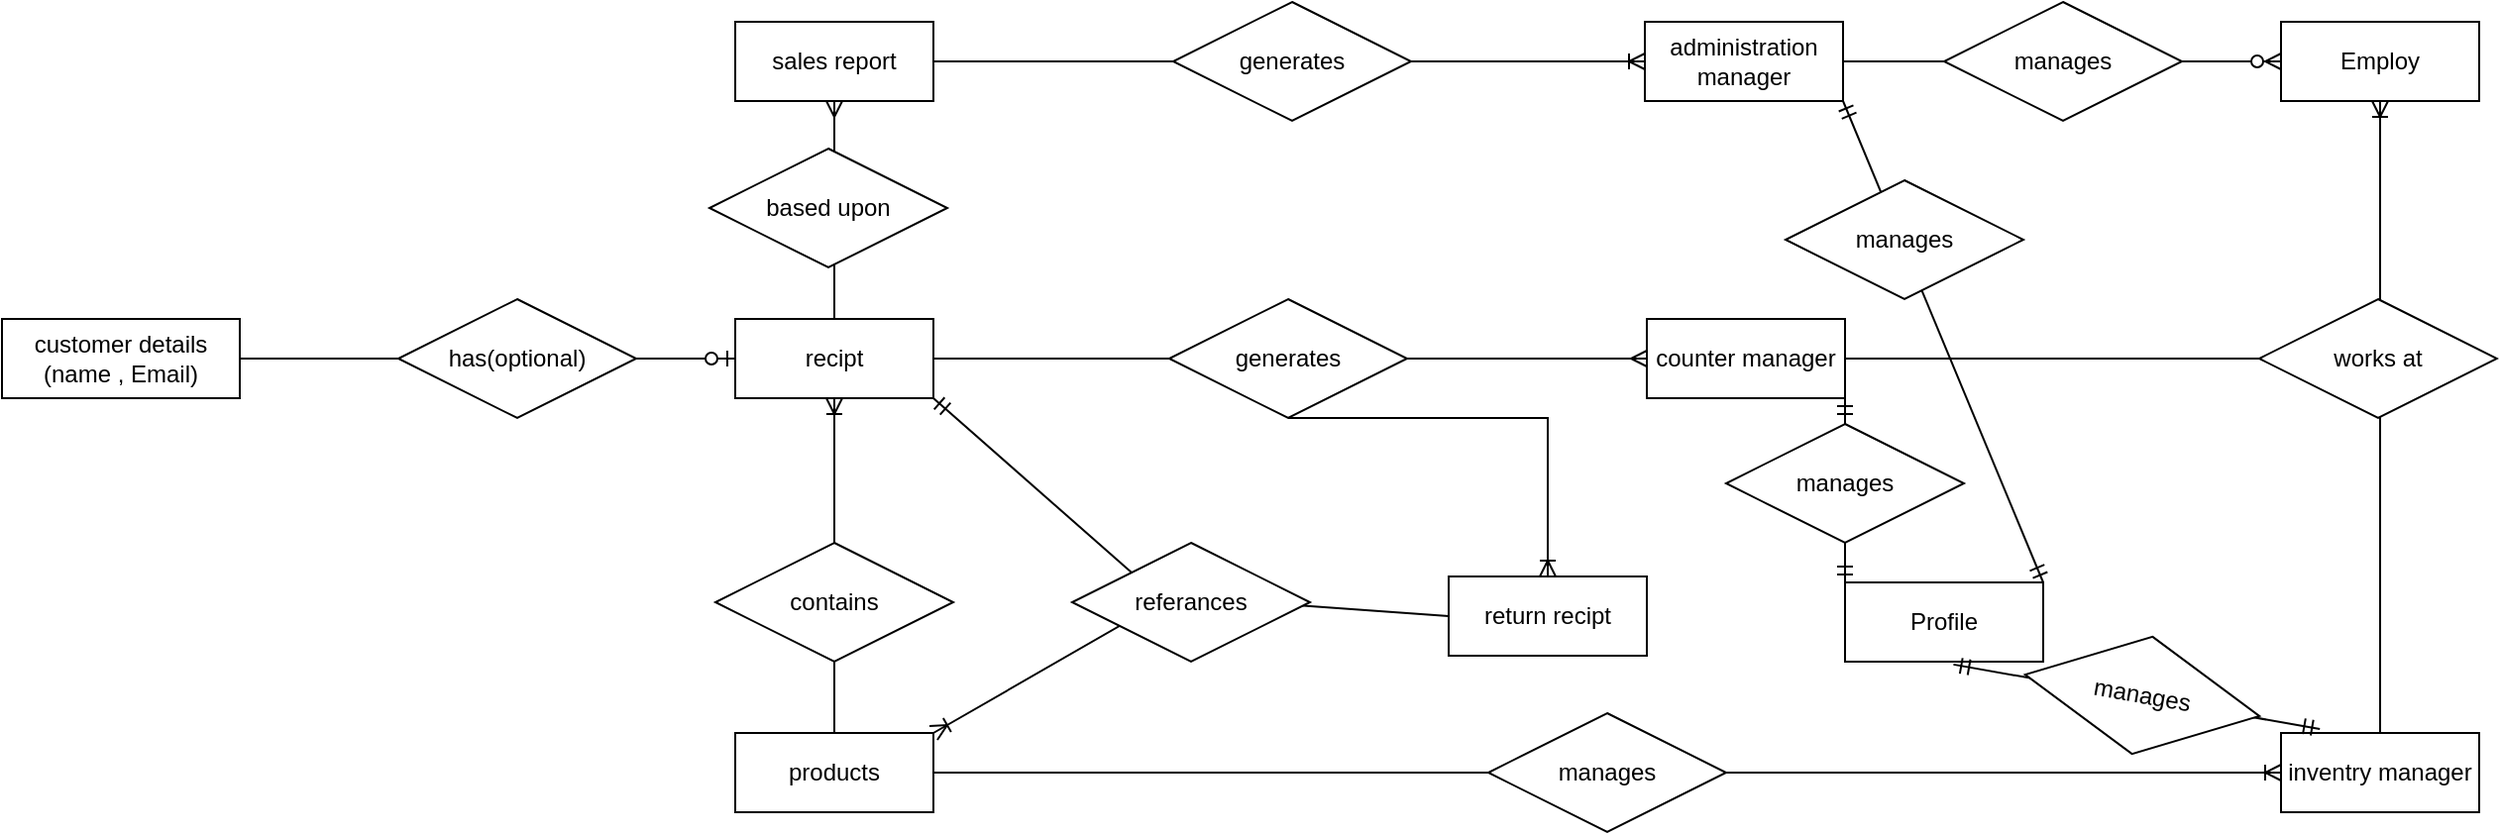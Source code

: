 <mxfile version="23.1.5" type="device" pages="2">
  <diagram name="Page-1" id="dr0nRMnQFfsc7BtBVHX9">
    <mxGraphModel dx="2200" dy="650" grid="1" gridSize="10" guides="1" tooltips="1" connect="1" arrows="1" fold="1" page="1" pageScale="1" pageWidth="1100" pageHeight="850" math="0" shadow="0">
      <root>
        <mxCell id="0" />
        <mxCell id="1" parent="0" />
        <mxCell id="MNmEpuUBvtnr01k2mFt3-1" value="sales report" style="whiteSpace=wrap;html=1;align=center;" parent="1" vertex="1">
          <mxGeometry x="80" y="200" width="100" height="40" as="geometry" />
        </mxCell>
        <mxCell id="MNmEpuUBvtnr01k2mFt3-3" value="administration manager" style="whiteSpace=wrap;html=1;align=center;" parent="1" vertex="1">
          <mxGeometry x="539" y="200" width="100" height="40" as="geometry" />
        </mxCell>
        <mxCell id="YeyGVsiQgMAGw64VH3wT-1" value="" style="edgeStyle=entityRelationEdgeStyle;fontSize=12;html=1;endArrow=ERoneToMany;rounded=0;exitX=1;exitY=0.5;exitDx=0;exitDy=0;entryX=0;entryY=0.5;entryDx=0;entryDy=0;" parent="1" source="MNmEpuUBvtnr01k2mFt3-1" target="MNmEpuUBvtnr01k2mFt3-3" edge="1">
          <mxGeometry width="100" height="100" relative="1" as="geometry">
            <mxPoint x="500" y="390" as="sourcePoint" />
            <mxPoint x="600" y="290" as="targetPoint" />
          </mxGeometry>
        </mxCell>
        <mxCell id="MNmEpuUBvtnr01k2mFt3-2" value="generates" style="shape=rhombus;perimeter=rhombusPerimeter;whiteSpace=wrap;html=1;align=center;" parent="1" vertex="1">
          <mxGeometry x="301" y="190" width="120" height="60" as="geometry" />
        </mxCell>
        <mxCell id="YeyGVsiQgMAGw64VH3wT-2" value="Employ" style="whiteSpace=wrap;html=1;align=center;" parent="1" vertex="1">
          <mxGeometry x="860" y="200" width="100" height="40" as="geometry" />
        </mxCell>
        <mxCell id="YeyGVsiQgMAGw64VH3wT-15" style="edgeStyle=orthogonalEdgeStyle;rounded=0;orthogonalLoop=1;jettySize=auto;html=1;entryX=0;entryY=0.5;entryDx=0;entryDy=0;endArrow=none;endFill=0;" parent="1" source="YeyGVsiQgMAGw64VH3wT-4" target="YeyGVsiQgMAGw64VH3wT-3" edge="1">
          <mxGeometry relative="1" as="geometry" />
        </mxCell>
        <mxCell id="YeyGVsiQgMAGw64VH3wT-4" value="counter manager" style="whiteSpace=wrap;html=1;align=center;" parent="1" vertex="1">
          <mxGeometry x="540" y="350" width="100" height="40" as="geometry" />
        </mxCell>
        <mxCell id="YeyGVsiQgMAGw64VH3wT-5" value="inventry manager" style="whiteSpace=wrap;html=1;align=center;" parent="1" vertex="1">
          <mxGeometry x="860" y="559" width="100" height="40" as="geometry" />
        </mxCell>
        <mxCell id="YeyGVsiQgMAGw64VH3wT-7" value="" style="edgeStyle=entityRelationEdgeStyle;fontSize=12;html=1;endArrow=ERzeroToMany;endFill=1;rounded=0;exitX=1;exitY=0.5;exitDx=0;exitDy=0;entryX=0;entryY=0.5;entryDx=0;entryDy=0;" parent="1" source="MNmEpuUBvtnr01k2mFt3-3" target="YeyGVsiQgMAGw64VH3wT-2" edge="1">
          <mxGeometry width="100" height="100" relative="1" as="geometry">
            <mxPoint x="650" y="300" as="sourcePoint" />
            <mxPoint x="750" y="200" as="targetPoint" />
          </mxGeometry>
        </mxCell>
        <mxCell id="YeyGVsiQgMAGw64VH3wT-6" value="manages" style="shape=rhombus;perimeter=rhombusPerimeter;whiteSpace=wrap;html=1;align=center;" parent="1" vertex="1">
          <mxGeometry x="690" y="190" width="120" height="60" as="geometry" />
        </mxCell>
        <mxCell id="YeyGVsiQgMAGw64VH3wT-13" value="" style="fontSize=12;html=1;endArrow=ERoneToMany;rounded=0;exitX=0.5;exitY=0;exitDx=0;exitDy=0;entryX=0.5;entryY=1;entryDx=0;entryDy=0;" parent="1" source="YeyGVsiQgMAGw64VH3wT-5" target="YeyGVsiQgMAGw64VH3wT-2" edge="1">
          <mxGeometry width="100" height="100" relative="1" as="geometry">
            <mxPoint x="670" y="440" as="sourcePoint" />
            <mxPoint x="770" y="340" as="targetPoint" />
          </mxGeometry>
        </mxCell>
        <mxCell id="YeyGVsiQgMAGw64VH3wT-3" value="works at" style="shape=rhombus;perimeter=rhombusPerimeter;whiteSpace=wrap;html=1;align=center;" parent="1" vertex="1">
          <mxGeometry x="849" y="340" width="120" height="60" as="geometry" />
        </mxCell>
        <mxCell id="YeyGVsiQgMAGw64VH3wT-16" value="recipt" style="whiteSpace=wrap;html=1;align=center;" parent="1" vertex="1">
          <mxGeometry x="80" y="350" width="100" height="40" as="geometry" />
        </mxCell>
        <mxCell id="YeyGVsiQgMAGw64VH3wT-18" value="" style="edgeStyle=entityRelationEdgeStyle;fontSize=12;html=1;endArrow=ERmany;rounded=0;exitX=1;exitY=0.5;exitDx=0;exitDy=0;entryX=0;entryY=0.5;entryDx=0;entryDy=0;" parent="1" source="YeyGVsiQgMAGw64VH3wT-16" target="YeyGVsiQgMAGw64VH3wT-4" edge="1">
          <mxGeometry width="100" height="100" relative="1" as="geometry">
            <mxPoint x="380" y="390" as="sourcePoint" />
            <mxPoint x="480" y="290" as="targetPoint" />
          </mxGeometry>
        </mxCell>
        <mxCell id="YeyGVsiQgMAGw64VH3wT-17" value="generates" style="shape=rhombus;perimeter=rhombusPerimeter;whiteSpace=wrap;html=1;align=center;" parent="1" vertex="1">
          <mxGeometry x="299" y="340" width="120" height="60" as="geometry" />
        </mxCell>
        <mxCell id="YeyGVsiQgMAGw64VH3wT-19" value="" style="fontSize=12;html=1;endArrow=ERmany;rounded=0;exitX=0.5;exitY=0;exitDx=0;exitDy=0;entryX=0.5;entryY=1;entryDx=0;entryDy=0;" parent="1" source="YeyGVsiQgMAGw64VH3wT-16" target="MNmEpuUBvtnr01k2mFt3-1" edge="1">
          <mxGeometry width="100" height="100" relative="1" as="geometry">
            <mxPoint x="380" y="390" as="sourcePoint" />
            <mxPoint x="480" y="290" as="targetPoint" />
          </mxGeometry>
        </mxCell>
        <mxCell id="YeyGVsiQgMAGw64VH3wT-20" value="based upon" style="shape=rhombus;perimeter=rhombusPerimeter;whiteSpace=wrap;html=1;align=center;" parent="1" vertex="1">
          <mxGeometry x="67" y="264" width="120" height="60" as="geometry" />
        </mxCell>
        <mxCell id="YeyGVsiQgMAGw64VH3wT-22" value="products" style="whiteSpace=wrap;html=1;align=center;" parent="1" vertex="1">
          <mxGeometry x="80" y="559" width="100" height="40" as="geometry" />
        </mxCell>
        <mxCell id="YeyGVsiQgMAGw64VH3wT-24" value="" style="edgeStyle=entityRelationEdgeStyle;fontSize=12;html=1;endArrow=ERoneToMany;rounded=0;exitX=1;exitY=0.5;exitDx=0;exitDy=0;" parent="1" source="YeyGVsiQgMAGw64VH3wT-22" target="YeyGVsiQgMAGw64VH3wT-5" edge="1">
          <mxGeometry width="100" height="100" relative="1" as="geometry">
            <mxPoint x="230" y="710" as="sourcePoint" />
            <mxPoint x="330" y="610" as="targetPoint" />
          </mxGeometry>
        </mxCell>
        <mxCell id="YeyGVsiQgMAGw64VH3wT-25" value="" style="fontSize=12;html=1;endArrow=ERoneToMany;rounded=0;exitX=0.5;exitY=0;exitDx=0;exitDy=0;entryX=0.5;entryY=1;entryDx=0;entryDy=0;" parent="1" source="YeyGVsiQgMAGw64VH3wT-22" target="YeyGVsiQgMAGw64VH3wT-16" edge="1">
          <mxGeometry width="100" height="100" relative="1" as="geometry">
            <mxPoint x="170" y="510" as="sourcePoint" />
            <mxPoint x="270" y="410" as="targetPoint" />
          </mxGeometry>
        </mxCell>
        <mxCell id="YeyGVsiQgMAGw64VH3wT-23" value="contains" style="shape=rhombus;perimeter=rhombusPerimeter;whiteSpace=wrap;html=1;align=center;" parent="1" vertex="1">
          <mxGeometry x="70" y="463" width="120" height="60" as="geometry" />
        </mxCell>
        <mxCell id="YeyGVsiQgMAGw64VH3wT-21" value="manages" style="shape=rhombus;perimeter=rhombusPerimeter;whiteSpace=wrap;html=1;align=center;" parent="1" vertex="1">
          <mxGeometry x="460" y="549" width="120" height="60" as="geometry" />
        </mxCell>
        <mxCell id="YeyGVsiQgMAGw64VH3wT-26" value="customer details (name , Email)" style="whiteSpace=wrap;html=1;align=center;" parent="1" vertex="1">
          <mxGeometry x="-290" y="350" width="120" height="40" as="geometry" />
        </mxCell>
        <mxCell id="YeyGVsiQgMAGw64VH3wT-30" value="" style="edgeStyle=entityRelationEdgeStyle;fontSize=12;html=1;endArrow=ERzeroToOne;endFill=1;rounded=0;exitX=1;exitY=0.5;exitDx=0;exitDy=0;" parent="1" source="YeyGVsiQgMAGw64VH3wT-26" target="YeyGVsiQgMAGw64VH3wT-16" edge="1">
          <mxGeometry width="100" height="100" relative="1" as="geometry">
            <mxPoint x="40" y="410" as="sourcePoint" />
            <mxPoint x="140" y="310" as="targetPoint" />
          </mxGeometry>
        </mxCell>
        <mxCell id="YeyGVsiQgMAGw64VH3wT-27" value="has(optional)" style="shape=rhombus;perimeter=rhombusPerimeter;whiteSpace=wrap;html=1;align=center;" parent="1" vertex="1">
          <mxGeometry x="-90" y="340" width="120" height="60" as="geometry" />
        </mxCell>
        <mxCell id="YeyGVsiQgMAGw64VH3wT-31" value="return recipt" style="whiteSpace=wrap;html=1;align=center;" parent="1" vertex="1">
          <mxGeometry x="440" y="480" width="100" height="40" as="geometry" />
        </mxCell>
        <mxCell id="YeyGVsiQgMAGw64VH3wT-32" value="" style="fontSize=12;html=1;endArrow=ERoneToMany;rounded=0;exitX=0.5;exitY=1;exitDx=0;exitDy=0;entryX=0.5;entryY=0;entryDx=0;entryDy=0;" parent="1" source="YeyGVsiQgMAGw64VH3wT-17" target="YeyGVsiQgMAGw64VH3wT-31" edge="1">
          <mxGeometry width="100" height="100" relative="1" as="geometry">
            <mxPoint x="490" y="520" as="sourcePoint" />
            <mxPoint x="590" y="420" as="targetPoint" />
            <Array as="points">
              <mxPoint x="490" y="400" />
            </Array>
          </mxGeometry>
        </mxCell>
        <mxCell id="YeyGVsiQgMAGw64VH3wT-35" value="" style="fontSize=12;html=1;endArrow=ERoneToMany;rounded=0;entryX=1;entryY=0;entryDx=0;entryDy=0;exitX=0;exitY=0.5;exitDx=0;exitDy=0;" parent="1" source="YeyGVsiQgMAGw64VH3wT-31" target="YeyGVsiQgMAGw64VH3wT-22" edge="1">
          <mxGeometry width="100" height="100" relative="1" as="geometry">
            <mxPoint x="360" y="580" as="sourcePoint" />
            <mxPoint x="320" y="400" as="targetPoint" />
            <Array as="points">
              <mxPoint x="300" y="490" />
            </Array>
          </mxGeometry>
        </mxCell>
        <mxCell id="YeyGVsiQgMAGw64VH3wT-33" value="referances" style="shape=rhombus;perimeter=rhombusPerimeter;whiteSpace=wrap;html=1;align=center;" parent="1" vertex="1">
          <mxGeometry x="250" y="463" width="120" height="60" as="geometry" />
        </mxCell>
        <mxCell id="YeyGVsiQgMAGw64VH3wT-36" value="" style="fontSize=12;html=1;endArrow=ERmandOne;rounded=0;entryX=1;entryY=1;entryDx=0;entryDy=0;exitX=0;exitY=0;exitDx=0;exitDy=0;" parent="1" source="YeyGVsiQgMAGw64VH3wT-33" target="YeyGVsiQgMAGw64VH3wT-16" edge="1">
          <mxGeometry width="100" height="100" relative="1" as="geometry">
            <mxPoint x="210" y="500" as="sourcePoint" />
            <mxPoint x="310" y="400" as="targetPoint" />
          </mxGeometry>
        </mxCell>
        <mxCell id="qRmOnNRsEm61_B-F_ahW-1" value="Profile" style="whiteSpace=wrap;html=1;align=center;" vertex="1" parent="1">
          <mxGeometry x="640" y="483" width="100" height="40" as="geometry" />
        </mxCell>
        <mxCell id="qRmOnNRsEm61_B-F_ahW-2" value="" style="fontSize=12;html=1;endArrow=ERmandOne;startArrow=ERmandOne;rounded=0;exitX=0.547;exitY=1.036;exitDx=0;exitDy=0;exitPerimeter=0;entryX=0.196;entryY=-0.05;entryDx=0;entryDy=0;entryPerimeter=0;" edge="1" parent="1" source="qRmOnNRsEm61_B-F_ahW-1" target="YeyGVsiQgMAGw64VH3wT-5">
          <mxGeometry width="100" height="100" relative="1" as="geometry">
            <mxPoint x="690" y="523" as="sourcePoint" />
            <mxPoint x="880" y="463" as="targetPoint" />
          </mxGeometry>
        </mxCell>
        <mxCell id="qRmOnNRsEm61_B-F_ahW-3" value="" style="fontSize=12;html=1;endArrow=ERmandOne;startArrow=ERmandOne;rounded=0;exitX=1;exitY=0;exitDx=0;exitDy=0;entryX=1;entryY=1;entryDx=0;entryDy=0;" edge="1" parent="1" source="qRmOnNRsEm61_B-F_ahW-1" target="MNmEpuUBvtnr01k2mFt3-3">
          <mxGeometry width="100" height="100" relative="1" as="geometry">
            <mxPoint x="630" y="360" as="sourcePoint" />
            <mxPoint x="630" y="260" as="targetPoint" />
          </mxGeometry>
        </mxCell>
        <mxCell id="qRmOnNRsEm61_B-F_ahW-4" value="" style="fontSize=12;html=1;endArrow=ERmandOne;startArrow=ERmandOne;rounded=0;entryX=0;entryY=0;entryDx=0;entryDy=0;exitX=1;exitY=1;exitDx=0;exitDy=0;" edge="1" parent="1" source="YeyGVsiQgMAGw64VH3wT-4" target="qRmOnNRsEm61_B-F_ahW-1">
          <mxGeometry width="100" height="100" relative="1" as="geometry">
            <mxPoint x="570" y="420" as="sourcePoint" />
            <mxPoint x="630" y="460" as="targetPoint" />
          </mxGeometry>
        </mxCell>
        <mxCell id="LI3Sf0Bp48KHiCjoqyGy-1" value="manages" style="shape=rhombus;perimeter=rhombusPerimeter;whiteSpace=wrap;html=1;align=center;rotation=0;" vertex="1" parent="1">
          <mxGeometry x="610" y="280" width="120" height="60" as="geometry" />
        </mxCell>
        <mxCell id="LI3Sf0Bp48KHiCjoqyGy-2" value="manages" style="shape=rhombus;perimeter=rhombusPerimeter;whiteSpace=wrap;html=1;align=center;rotation=10;" vertex="1" parent="1">
          <mxGeometry x="730" y="510" width="120" height="60" as="geometry" />
        </mxCell>
        <mxCell id="LI3Sf0Bp48KHiCjoqyGy-3" value="manages" style="shape=rhombus;perimeter=rhombusPerimeter;whiteSpace=wrap;html=1;align=center;" vertex="1" parent="1">
          <mxGeometry x="580" y="403" width="120" height="60" as="geometry" />
        </mxCell>
      </root>
    </mxGraphModel>
  </diagram>
  <diagram id="NCZ7swlIJqEm9UPK4HZe" name="Page-2">
    <mxGraphModel dx="1100" dy="650" grid="1" gridSize="10" guides="1" tooltips="1" connect="1" arrows="1" fold="1" page="1" pageScale="1" pageWidth="1100" pageHeight="850" math="0" shadow="0">
      <root>
        <mxCell id="0" />
        <mxCell id="1" parent="0" />
        <mxCell id="eHhQkvH6E088Iykhf_pA-1" value="" style="whiteSpace=wrap;html=1;aspect=fixed;" parent="1" vertex="1">
          <mxGeometry x="170" y="150" width="460" height="460" as="geometry" />
        </mxCell>
        <mxCell id="eHhQkvH6E088Iykhf_pA-11" style="edgeStyle=orthogonalEdgeStyle;rounded=0;orthogonalLoop=1;jettySize=auto;html=1;entryX=0;entryY=0.5;entryDx=0;entryDy=0;" parent="1" source="eHhQkvH6E088Iykhf_pA-2" target="eHhQkvH6E088Iykhf_pA-6" edge="1">
          <mxGeometry relative="1" as="geometry" />
        </mxCell>
        <mxCell id="eHhQkvH6E088Iykhf_pA-2" value="GRAPH" style="rounded=1;whiteSpace=wrap;html=1;" parent="1" vertex="1">
          <mxGeometry x="340" y="190" width="120" height="60" as="geometry" />
        </mxCell>
        <mxCell id="eHhQkvH6E088Iykhf_pA-12" style="edgeStyle=orthogonalEdgeStyle;rounded=0;orthogonalLoop=1;jettySize=auto;html=1;entryX=0;entryY=0.5;entryDx=0;entryDy=0;" parent="1" source="eHhQkvH6E088Iykhf_pA-3" target="eHhQkvH6E088Iykhf_pA-10" edge="1">
          <mxGeometry relative="1" as="geometry" />
        </mxCell>
        <mxCell id="eHhQkvH6E088Iykhf_pA-3" value="SEARCH" style="rounded=1;whiteSpace=wrap;html=1;" parent="1" vertex="1">
          <mxGeometry x="340" y="280" width="120" height="60" as="geometry" />
        </mxCell>
        <mxCell id="eHhQkvH6E088Iykhf_pA-13" style="edgeStyle=orthogonalEdgeStyle;rounded=0;orthogonalLoop=1;jettySize=auto;html=1;entryX=0;entryY=0.5;entryDx=0;entryDy=0;" parent="1" source="eHhQkvH6E088Iykhf_pA-4" target="eHhQkvH6E088Iykhf_pA-8" edge="1">
          <mxGeometry relative="1" as="geometry">
            <Array as="points">
              <mxPoint x="650" y="400" />
              <mxPoint x="650" y="460" />
              <mxPoint x="730" y="460" />
              <mxPoint x="730" y="485" />
            </Array>
          </mxGeometry>
        </mxCell>
        <mxCell id="eHhQkvH6E088Iykhf_pA-4" value="SORT" style="rounded=1;whiteSpace=wrap;html=1;" parent="1" vertex="1">
          <mxGeometry x="340" y="370" width="120" height="60" as="geometry" />
        </mxCell>
        <mxCell id="eHhQkvH6E088Iykhf_pA-17" style="edgeStyle=orthogonalEdgeStyle;rounded=0;orthogonalLoop=1;jettySize=auto;html=1;entryX=0;entryY=0.5;entryDx=0;entryDy=0;" parent="1" source="eHhQkvH6E088Iykhf_pA-5" target="eHhQkvH6E088Iykhf_pA-9" edge="1">
          <mxGeometry relative="1" as="geometry" />
        </mxCell>
        <mxCell id="eHhQkvH6E088Iykhf_pA-5" value="REGULAR" style="rounded=1;whiteSpace=wrap;html=1;" parent="1" vertex="1">
          <mxGeometry x="340" y="470" width="120" height="60" as="geometry" />
        </mxCell>
        <mxCell id="eHhQkvH6E088Iykhf_pA-16" style="edgeStyle=orthogonalEdgeStyle;rounded=0;orthogonalLoop=1;jettySize=auto;html=1;" parent="1" source="eHhQkvH6E088Iykhf_pA-6" target="eHhQkvH6E088Iykhf_pA-15" edge="1">
          <mxGeometry relative="1" as="geometry" />
        </mxCell>
        <mxCell id="eHhQkvH6E088Iykhf_pA-6" value="GRAPH" style="rounded=1;whiteSpace=wrap;html=1;" parent="1" vertex="1">
          <mxGeometry x="840" y="150" width="190" height="90" as="geometry" />
        </mxCell>
        <mxCell id="eHhQkvH6E088Iykhf_pA-20" style="edgeStyle=orthogonalEdgeStyle;rounded=0;orthogonalLoop=1;jettySize=auto;html=1;" parent="1" source="eHhQkvH6E088Iykhf_pA-8" edge="1">
          <mxGeometry relative="1" as="geometry">
            <mxPoint x="1170" y="380" as="targetPoint" />
          </mxGeometry>
        </mxCell>
        <mxCell id="eHhQkvH6E088Iykhf_pA-8" value="SORT" style="rounded=1;whiteSpace=wrap;html=1;" parent="1" vertex="1">
          <mxGeometry x="840" y="440" width="190" height="90" as="geometry" />
        </mxCell>
        <mxCell id="eHhQkvH6E088Iykhf_pA-21" style="edgeStyle=orthogonalEdgeStyle;rounded=0;orthogonalLoop=1;jettySize=auto;html=1;" parent="1" source="eHhQkvH6E088Iykhf_pA-9" edge="1">
          <mxGeometry relative="1" as="geometry">
            <mxPoint x="1170" y="380" as="targetPoint" />
          </mxGeometry>
        </mxCell>
        <mxCell id="eHhQkvH6E088Iykhf_pA-9" value="REGULAR" style="rounded=1;whiteSpace=wrap;html=1;" parent="1" vertex="1">
          <mxGeometry x="840" y="590" width="190" height="90" as="geometry" />
        </mxCell>
        <mxCell id="eHhQkvH6E088Iykhf_pA-19" style="edgeStyle=orthogonalEdgeStyle;rounded=0;orthogonalLoop=1;jettySize=auto;html=1;entryX=0;entryY=0.5;entryDx=0;entryDy=0;" parent="1" source="eHhQkvH6E088Iykhf_pA-10" target="eHhQkvH6E088Iykhf_pA-15" edge="1">
          <mxGeometry relative="1" as="geometry" />
        </mxCell>
        <mxCell id="eHhQkvH6E088Iykhf_pA-10" value="SEARCH" style="rounded=1;whiteSpace=wrap;html=1;" parent="1" vertex="1">
          <mxGeometry x="840" y="280" width="190" height="90" as="geometry" />
        </mxCell>
        <mxCell id="eHhQkvH6E088Iykhf_pA-15" value="RENDERING" style="rounded=1;whiteSpace=wrap;html=1;" parent="1" vertex="1">
          <mxGeometry x="1220" y="285" width="240" height="190" as="geometry" />
        </mxCell>
      </root>
    </mxGraphModel>
  </diagram>
</mxfile>
